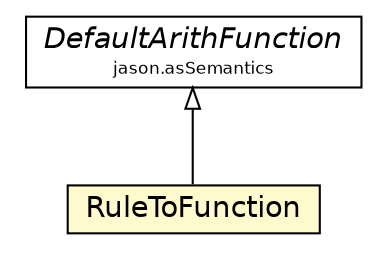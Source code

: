 #!/usr/local/bin/dot
#
# Class diagram 
# Generated by UMLGraph version 5.1 (http://www.umlgraph.org/)
#

digraph G {
	edge [fontname="Helvetica",fontsize=10,labelfontname="Helvetica",labelfontsize=10];
	node [fontname="Helvetica",fontsize=10,shape=plaintext];
	nodesep=0.25;
	ranksep=0.5;
	// jason.asSemantics.DefaultArithFunction
	c33850 [label=<<table title="jason.asSemantics.DefaultArithFunction" border="0" cellborder="1" cellspacing="0" cellpadding="2" port="p" href="../asSemantics/DefaultArithFunction.html">
		<tr><td><table border="0" cellspacing="0" cellpadding="1">
<tr><td align="center" balign="center"><font face="Helvetica-Oblique"> DefaultArithFunction </font></td></tr>
<tr><td align="center" balign="center"><font point-size="8.0"> jason.asSemantics </font></td></tr>
		</table></td></tr>
		</table>>, fontname="Helvetica", fontcolor="black", fontsize=14.0];
	// jason.functions.RuleToFunction
	c33941 [label=<<table title="jason.functions.RuleToFunction" border="0" cellborder="1" cellspacing="0" cellpadding="2" port="p" bgcolor="lemonChiffon" href="./RuleToFunction.html">
		<tr><td><table border="0" cellspacing="0" cellpadding="1">
<tr><td align="center" balign="center"> RuleToFunction </td></tr>
		</table></td></tr>
		</table>>, fontname="Helvetica", fontcolor="black", fontsize=14.0];
	//jason.functions.RuleToFunction extends jason.asSemantics.DefaultArithFunction
	c33850:p -> c33941:p [dir=back,arrowtail=empty];
}

